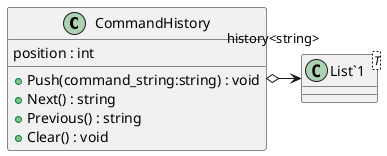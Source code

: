 @startuml
class CommandHistory {
    position : int
    + Push(command_string:string) : void
    + Next() : string
    + Previous() : string
    + Clear() : void
}
class "List`1"<T> {
}
CommandHistory o-> "history<string>" "List`1"
@enduml
